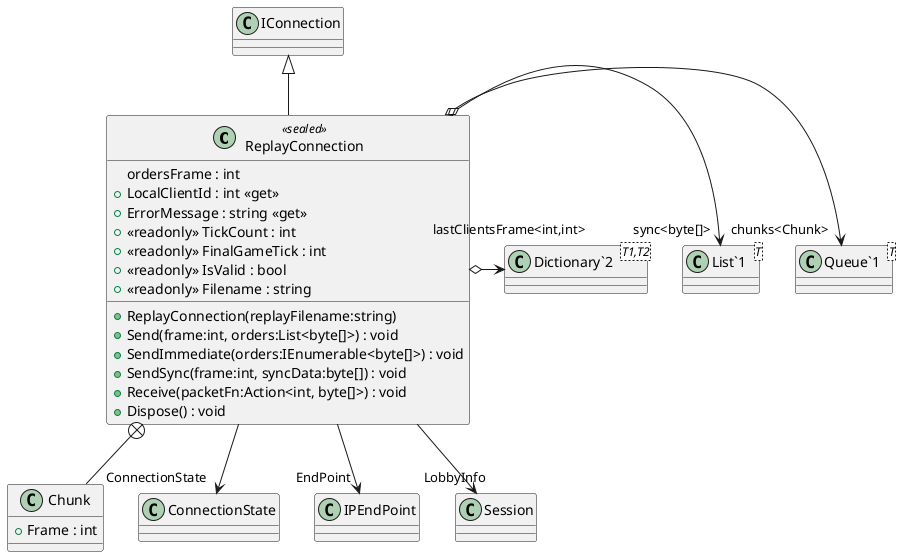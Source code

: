 @startuml
class ReplayConnection <<sealed>> {
    ordersFrame : int
    + LocalClientId : int <<get>>
    + ErrorMessage : string <<get>>
    + <<readonly>> TickCount : int
    + <<readonly>> FinalGameTick : int
    + <<readonly>> IsValid : bool
    + <<readonly>> Filename : string
    + ReplayConnection(replayFilename:string)
    + Send(frame:int, orders:List<byte[]>) : void
    + SendImmediate(orders:IEnumerable<byte[]>) : void
    + SendSync(frame:int, syncData:byte[]) : void
    + Receive(packetFn:Action<int, byte[]>) : void
    + Dispose() : void
}
class Chunk {
    + Frame : int
}
class "Queue`1"<T> {
}
class "List`1"<T> {
}
class "Dictionary`2"<T1,T2> {
}
IConnection <|-- ReplayConnection
ReplayConnection o-> "chunks<Chunk>" "Queue`1"
ReplayConnection o-> "sync<byte[]>" "List`1"
ReplayConnection o-> "lastClientsFrame<int,int>" "Dictionary`2"
ReplayConnection --> "ConnectionState" ConnectionState
ReplayConnection --> "EndPoint" IPEndPoint
ReplayConnection --> "LobbyInfo" Session
ReplayConnection +-- Chunk
@enduml
